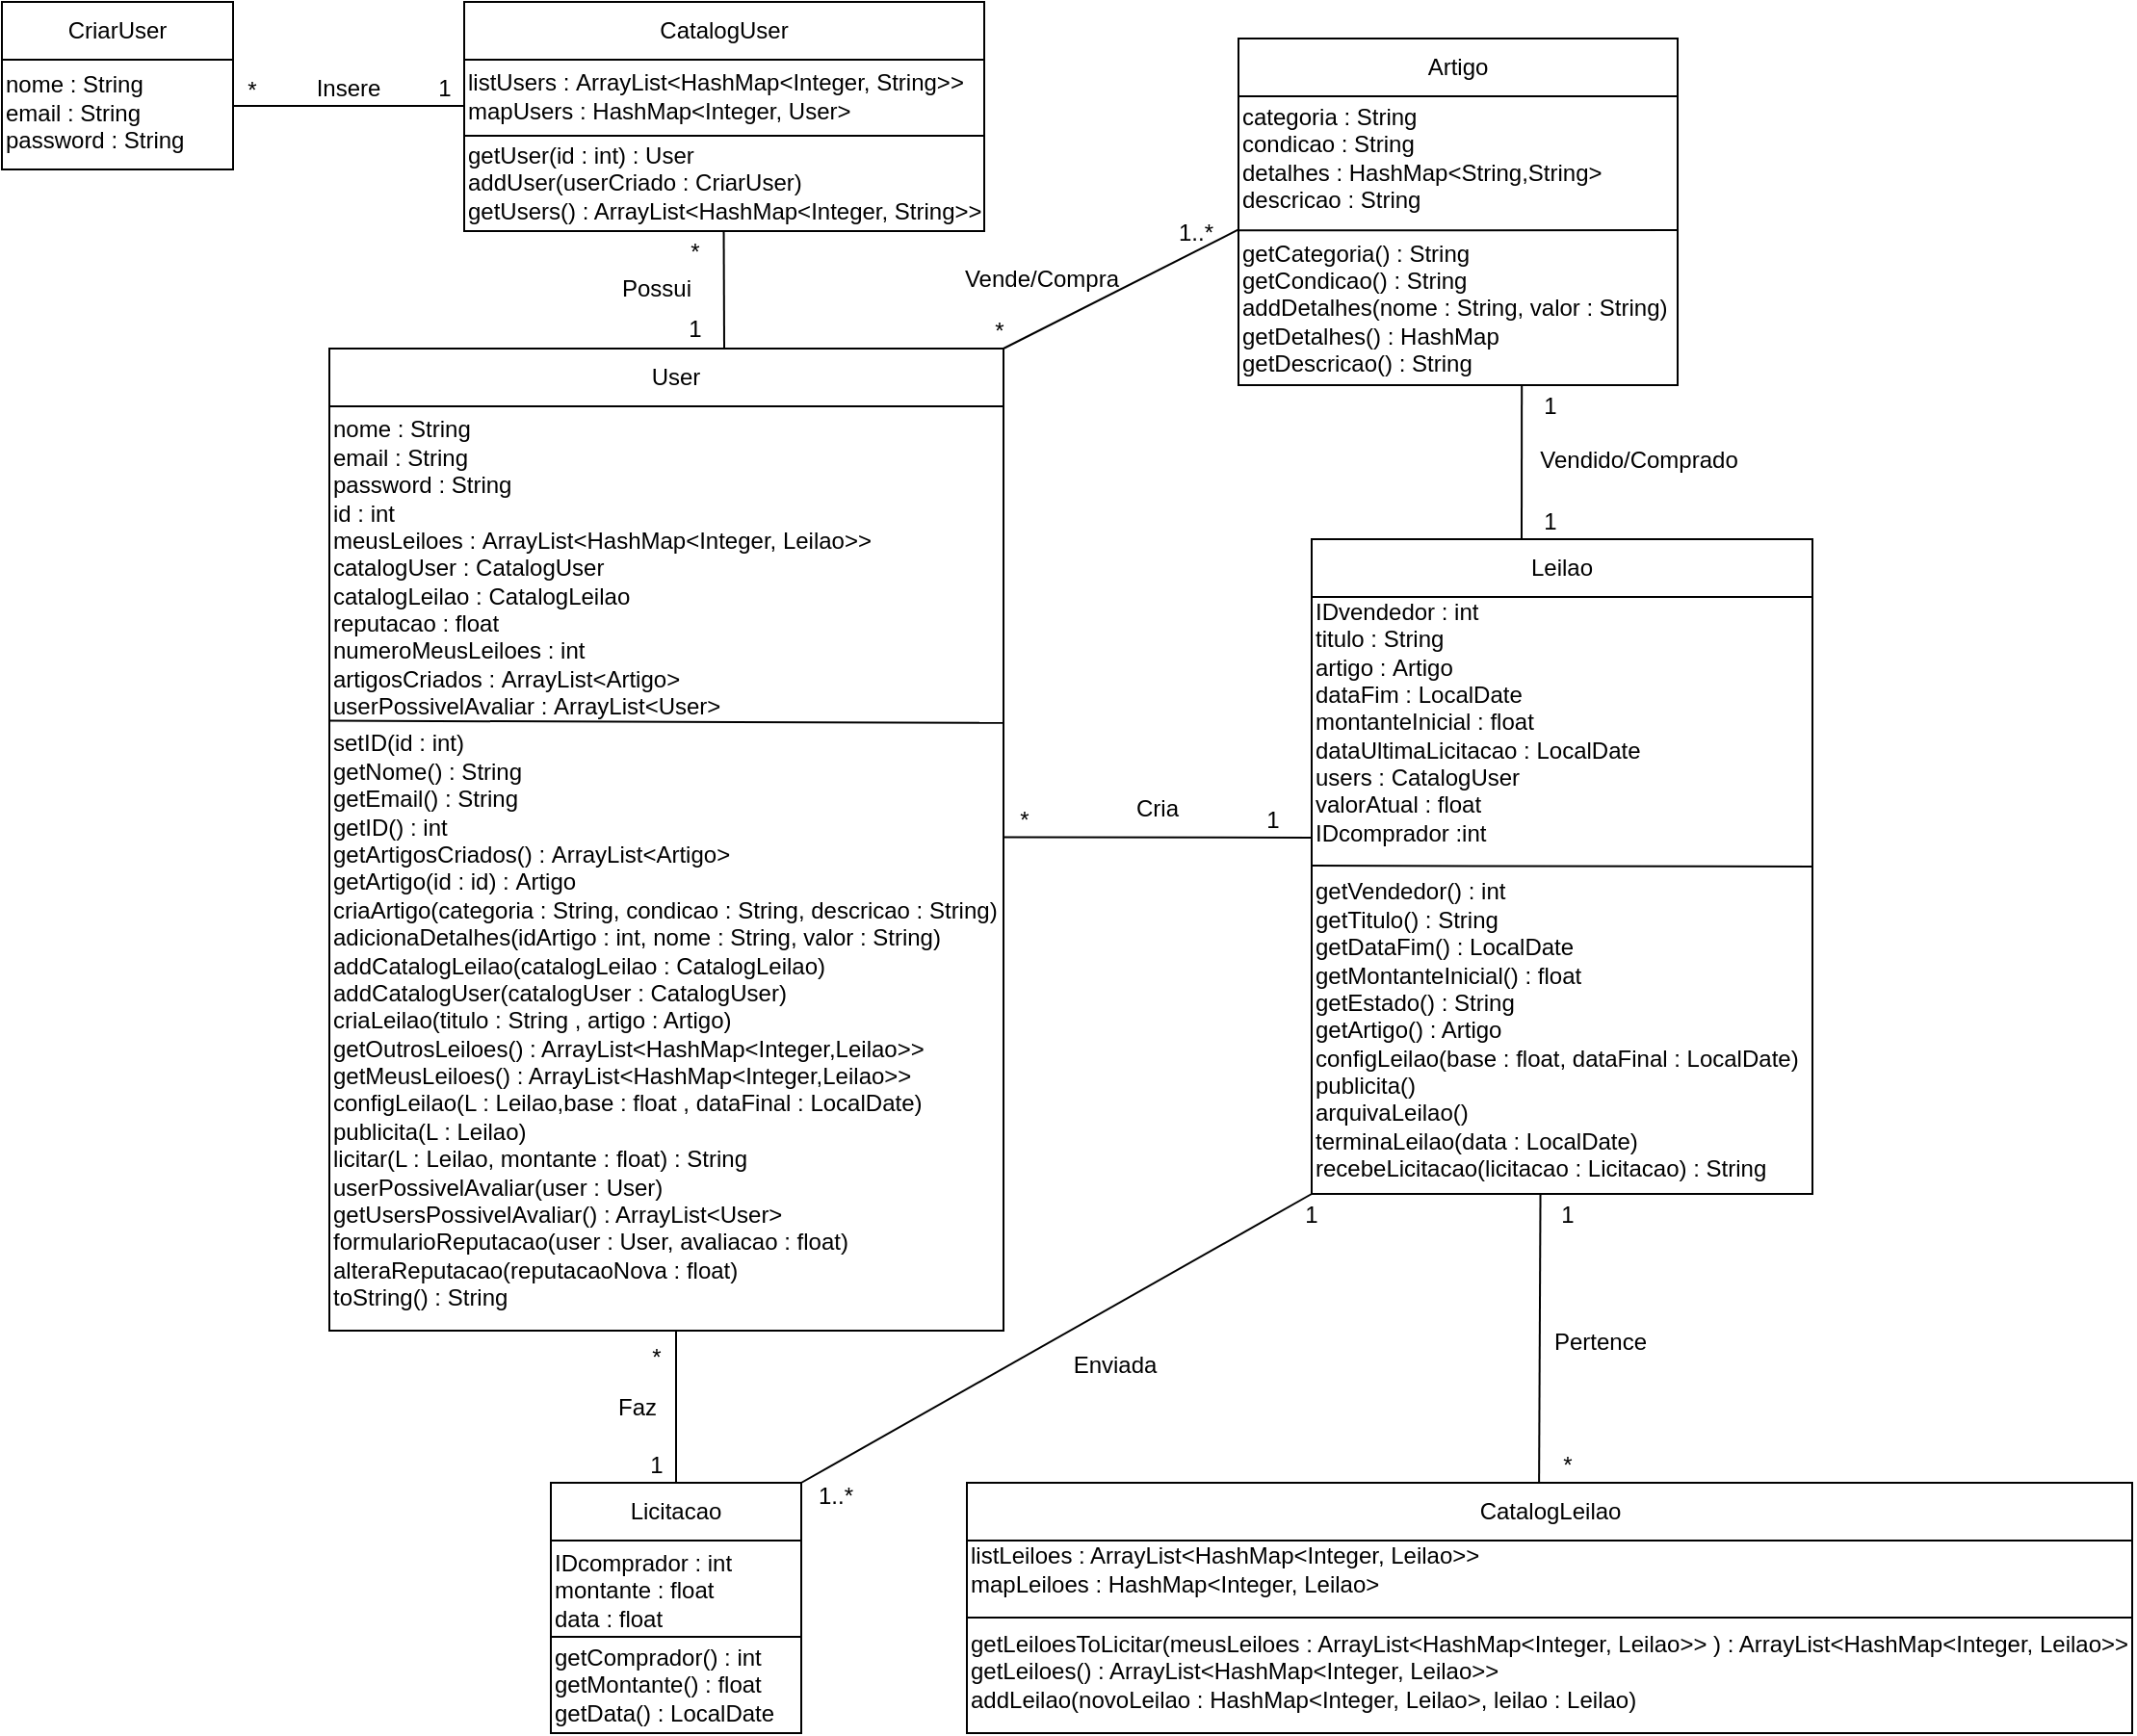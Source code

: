<mxfile version="18.2.0" type="device"><diagram id="e-A0tUyEVwJz4joNP_By" name="Page-1"><mxGraphModel dx="2010" dy="1374" grid="1" gridSize="10" guides="1" tooltips="1" connect="1" arrows="1" fold="1" page="1" pageScale="1" pageWidth="1169" pageHeight="1654" math="0" shadow="0"><root><mxCell id="0"/><mxCell id="1" parent="0"/><mxCell id="6WFAaa1GTSTHdw9W8hcI-1" value="" style="shape=internalStorage;whiteSpace=wrap;html=1;backgroundOutline=1;dx=0;dy=30;align=left;" vertex="1" parent="1"><mxGeometry x="673" y="396" width="228" height="180" as="geometry"/></mxCell><mxCell id="6WFAaa1GTSTHdw9W8hcI-2" value="" style="shape=internalStorage;whiteSpace=wrap;html=1;backgroundOutline=1;dx=0;dy=30;" vertex="1" parent="1"><mxGeometry x="532" y="1146" width="605" height="130" as="geometry"/></mxCell><mxCell id="6WFAaa1GTSTHdw9W8hcI-3" value="" style="shape=internalStorage;whiteSpace=wrap;html=1;backgroundOutline=1;dx=0;dy=30;" vertex="1" parent="1"><mxGeometry x="271" y="377" width="270" height="119" as="geometry"/></mxCell><mxCell id="6WFAaa1GTSTHdw9W8hcI-4" value="" style="shape=internalStorage;whiteSpace=wrap;html=1;backgroundOutline=1;dx=0;dy=30;" vertex="1" parent="1"><mxGeometry x="711" y="656" width="260" height="340" as="geometry"/></mxCell><mxCell id="6WFAaa1GTSTHdw9W8hcI-5" value="" style="shape=internalStorage;whiteSpace=wrap;html=1;backgroundOutline=1;dx=0;dy=30;" vertex="1" parent="1"><mxGeometry x="201" y="557" width="350" height="510" as="geometry"/></mxCell><mxCell id="6WFAaa1GTSTHdw9W8hcI-6" value="" style="shape=internalStorage;whiteSpace=wrap;html=1;backgroundOutline=1;dx=0;dy=30;" vertex="1" parent="1"><mxGeometry x="31" y="377" width="120" height="87" as="geometry"/></mxCell><mxCell id="6WFAaa1GTSTHdw9W8hcI-7" value="" style="shape=internalStorage;whiteSpace=wrap;html=1;backgroundOutline=1;dx=0;dy=30;" vertex="1" parent="1"><mxGeometry x="316" y="1146" width="130" height="130" as="geometry"/></mxCell><mxCell id="6WFAaa1GTSTHdw9W8hcI-8" value="Artigo" style="text;html=1;strokeColor=none;fillColor=none;align=center;verticalAlign=middle;whiteSpace=wrap;rounded=0;" vertex="1" parent="1"><mxGeometry x="757" y="396" width="60" height="30" as="geometry"/></mxCell><mxCell id="6WFAaa1GTSTHdw9W8hcI-10" value="CatalogUser" style="text;html=1;strokeColor=none;fillColor=none;align=center;verticalAlign=middle;whiteSpace=wrap;rounded=0;" vertex="1" parent="1"><mxGeometry x="376" y="377" width="60" height="30" as="geometry"/></mxCell><mxCell id="6WFAaa1GTSTHdw9W8hcI-11" value="Leilao" style="text;html=1;strokeColor=none;fillColor=none;align=center;verticalAlign=middle;whiteSpace=wrap;rounded=0;" vertex="1" parent="1"><mxGeometry x="811" y="656" width="60" height="30" as="geometry"/></mxCell><mxCell id="6WFAaa1GTSTHdw9W8hcI-12" value="User" style="text;html=1;strokeColor=none;fillColor=none;align=center;verticalAlign=middle;whiteSpace=wrap;rounded=0;" vertex="1" parent="1"><mxGeometry x="351" y="557" width="60" height="30" as="geometry"/></mxCell><mxCell id="6WFAaa1GTSTHdw9W8hcI-13" value="Licitacao" style="text;html=1;strokeColor=none;fillColor=none;align=center;verticalAlign=middle;whiteSpace=wrap;rounded=0;" vertex="1" parent="1"><mxGeometry x="351" y="1146" width="60" height="30" as="geometry"/></mxCell><mxCell id="6WFAaa1GTSTHdw9W8hcI-14" value="CriarUser" style="text;html=1;strokeColor=none;fillColor=none;align=center;verticalAlign=middle;whiteSpace=wrap;rounded=0;" vertex="1" parent="1"><mxGeometry x="61" y="377" width="60" height="30" as="geometry"/></mxCell><mxCell id="6WFAaa1GTSTHdw9W8hcI-15" value="&lt;br style=&quot;&quot;&gt;&lt;span style=&quot;&quot;&gt;categoria : String&lt;br&gt;&lt;/span&gt;&lt;span style=&quot;&quot;&gt;condicao : String&lt;br&gt;&lt;/span&gt;detalhes :&amp;nbsp;HashMap&amp;lt;String,String&amp;gt;&lt;br style=&quot;&quot;&gt;&lt;span style=&quot;&quot;&gt;descricao :&amp;nbsp;&lt;/span&gt;String" style="text;html=1;strokeColor=none;fillColor=none;align=left;verticalAlign=middle;whiteSpace=wrap;rounded=0;" vertex="1" parent="1"><mxGeometry x="673" y="436" width="198" height="30" as="geometry"/></mxCell><mxCell id="6WFAaa1GTSTHdw9W8hcI-16" value="nome :&amp;nbsp;String&lt;br&gt;email :&amp;nbsp;String&lt;br&gt;password :&amp;nbsp;String&lt;br&gt;id : int&lt;br&gt;meusLeiloes :&amp;nbsp;ArrayList&amp;lt;HashMap&amp;lt;Integer, Leilao&amp;gt;&amp;gt;&lt;br&gt;catalogUser :&amp;nbsp;CatalogUser&lt;br&gt;catalogLeilao :&amp;nbsp;CatalogLeilao&lt;br&gt;reputacao :&amp;nbsp;float&lt;br&gt;numeroMeusLeiloes :&amp;nbsp;int&lt;br&gt;artigosCriados :&amp;nbsp;ArrayList&amp;lt;Artigo&amp;gt;&lt;br&gt;userPossivelAvaliar :&amp;nbsp;ArrayList&amp;lt;User&amp;gt;" style="text;html=1;strokeColor=none;fillColor=none;align=left;verticalAlign=middle;whiteSpace=wrap;rounded=0;" vertex="1" parent="1"><mxGeometry x="201" y="670.5" width="285" height="1" as="geometry"/></mxCell><mxCell id="6WFAaa1GTSTHdw9W8hcI-17" value="&lt;br&gt;&lt;span style=&quot;color: rgb(0, 0, 0); font-family: Helvetica; font-size: 12px; font-style: normal; font-variant-ligatures: normal; font-variant-caps: normal; font-weight: 400; letter-spacing: normal; orphans: 2; text-indent: 0px; text-transform: none; widows: 2; word-spacing: 0px; -webkit-text-stroke-width: 0px; text-decoration-thickness: initial; text-decoration-style: initial; text-decoration-color: initial; float: none; display: inline !important;&quot;&gt;nome : String&lt;/span&gt;&lt;br style=&quot;color: rgb(0, 0, 0); font-family: Helvetica; font-size: 12px; font-style: normal; font-variant-ligatures: normal; font-variant-caps: normal; font-weight: 400; letter-spacing: normal; orphans: 2; text-indent: 0px; text-transform: none; widows: 2; word-spacing: 0px; -webkit-text-stroke-width: 0px; text-decoration-thickness: initial; text-decoration-style: initial; text-decoration-color: initial;&quot;&gt;&lt;span style=&quot;color: rgb(0, 0, 0); font-family: Helvetica; font-size: 12px; font-style: normal; font-variant-ligatures: normal; font-variant-caps: normal; font-weight: 400; letter-spacing: normal; orphans: 2; text-indent: 0px; text-transform: none; widows: 2; word-spacing: 0px; -webkit-text-stroke-width: 0px; text-decoration-thickness: initial; text-decoration-style: initial; text-decoration-color: initial; float: none; display: inline !important;&quot;&gt;email : String&lt;/span&gt;&lt;br style=&quot;color: rgb(0, 0, 0); font-family: Helvetica; font-size: 12px; font-style: normal; font-variant-ligatures: normal; font-variant-caps: normal; font-weight: 400; letter-spacing: normal; orphans: 2; text-indent: 0px; text-transform: none; widows: 2; word-spacing: 0px; -webkit-text-stroke-width: 0px; text-decoration-thickness: initial; text-decoration-style: initial; text-decoration-color: initial;&quot;&gt;&lt;span style=&quot;color: rgb(0, 0, 0); font-family: Helvetica; font-size: 12px; font-style: normal; font-variant-ligatures: normal; font-variant-caps: normal; font-weight: 400; letter-spacing: normal; orphans: 2; text-indent: 0px; text-transform: none; widows: 2; word-spacing: 0px; -webkit-text-stroke-width: 0px; text-decoration-thickness: initial; text-decoration-style: initial; text-decoration-color: initial; float: none; display: inline !important;&quot;&gt;password : String&lt;/span&gt;" style="text;html=1;strokeColor=none;fillColor=none;align=left;verticalAlign=middle;whiteSpace=wrap;rounded=0;" vertex="1" parent="1"><mxGeometry x="31" y="412" width="118" height="30" as="geometry"/></mxCell><mxCell id="6WFAaa1GTSTHdw9W8hcI-18" value="IDcomprador :&amp;nbsp;int&lt;br&gt;montante :&amp;nbsp;float&lt;br&gt;data :&amp;nbsp;float" style="text;html=1;strokeColor=none;fillColor=none;align=left;verticalAlign=middle;whiteSpace=wrap;rounded=0;" vertex="1" parent="1"><mxGeometry x="316" y="1197" width="118" height="9" as="geometry"/></mxCell><mxCell id="6WFAaa1GTSTHdw9W8hcI-19" value="IDvendedor :&amp;nbsp;int&lt;br&gt;titulo :&amp;nbsp;String&lt;br&gt;artigo :&amp;nbsp;Artigo&lt;br&gt;dataFim :&amp;nbsp;LocalDate&lt;br&gt;montanteInicial :&amp;nbsp;float&lt;br&gt;dataUltimaLicitacao :&amp;nbsp;LocalDate&lt;br&gt;users :&amp;nbsp;CatalogUser&lt;br&gt;valorAtual :&amp;nbsp;float&lt;br&gt;IDcomprador :int" style="text;html=1;strokeColor=none;fillColor=none;align=left;verticalAlign=middle;whiteSpace=wrap;rounded=0;" vertex="1" parent="1"><mxGeometry x="711" y="736" width="289" height="30" as="geometry"/></mxCell><mxCell id="6WFAaa1GTSTHdw9W8hcI-20" value="" style="endArrow=none;html=1;rounded=0;" edge="1" parent="1"><mxGeometry width="50" height="50" relative="1" as="geometry"><mxPoint x="151" y="431" as="sourcePoint"/><mxPoint x="271" y="431" as="targetPoint"/></mxGeometry></mxCell><mxCell id="6WFAaa1GTSTHdw9W8hcI-21" value="Insere" style="text;html=1;strokeColor=none;fillColor=none;align=center;verticalAlign=middle;whiteSpace=wrap;rounded=0;" vertex="1" parent="1"><mxGeometry x="181" y="407" width="60" height="30" as="geometry"/></mxCell><mxCell id="6WFAaa1GTSTHdw9W8hcI-22" value="&lt;font style=&quot;font-size: 12px;&quot;&gt;*&lt;/font&gt;" style="text;html=1;strokeColor=none;fillColor=none;align=center;verticalAlign=middle;whiteSpace=wrap;rounded=0;fontSize=13;" vertex="1" parent="1"><mxGeometry x="131" y="407" width="60" height="30" as="geometry"/></mxCell><mxCell id="6WFAaa1GTSTHdw9W8hcI-23" value="" style="endArrow=none;html=1;rounded=0;entryX=0.5;entryY=0;entryDx=0;entryDy=0;" edge="1" parent="1" target="6WFAaa1GTSTHdw9W8hcI-13"><mxGeometry width="50" height="50" relative="1" as="geometry"><mxPoint x="381" y="1067" as="sourcePoint"/><mxPoint x="405.5" y="1116" as="targetPoint"/></mxGeometry></mxCell><mxCell id="6WFAaa1GTSTHdw9W8hcI-24" value="" style="endArrow=none;html=1;rounded=0;" edge="1" parent="1"><mxGeometry width="50" height="50" relative="1" as="geometry"><mxPoint x="551" y="810.71" as="sourcePoint"/><mxPoint x="711" y="811" as="targetPoint"/></mxGeometry></mxCell><mxCell id="6WFAaa1GTSTHdw9W8hcI-25" value="" style="endArrow=none;html=1;rounded=0;exitX=0.5;exitY=1;exitDx=0;exitDy=0;" edge="1" parent="1"><mxGeometry width="50" height="50" relative="1" as="geometry"><mxPoint x="405.76" y="496" as="sourcePoint"/><mxPoint x="406" y="557" as="targetPoint"/></mxGeometry></mxCell><mxCell id="6WFAaa1GTSTHdw9W8hcI-26" value="" style="endArrow=none;html=1;rounded=0;entryX=0.491;entryY=0.003;entryDx=0;entryDy=0;entryPerimeter=0;" edge="1" parent="1" target="6WFAaa1GTSTHdw9W8hcI-2"><mxGeometry width="50" height="50" relative="1" as="geometry"><mxPoint x="829.77" y="996" as="sourcePoint"/><mxPoint x="828.98" y="1217.54" as="targetPoint"/></mxGeometry></mxCell><mxCell id="6WFAaa1GTSTHdw9W8hcI-27" value="" style="endArrow=none;html=1;rounded=0;exitX=0.5;exitY=1;exitDx=0;exitDy=0;" edge="1" parent="1"><mxGeometry width="50" height="50" relative="1" as="geometry"><mxPoint x="820.09" y="576" as="sourcePoint"/><mxPoint x="820" y="656" as="targetPoint"/></mxGeometry></mxCell><mxCell id="6WFAaa1GTSTHdw9W8hcI-28" value="" style="endArrow=none;html=1;rounded=0;exitX=1;exitY=0;exitDx=0;exitDy=0;entryX=0;entryY=1;entryDx=0;entryDy=0;" edge="1" parent="1" source="6WFAaa1GTSTHdw9W8hcI-7" target="6WFAaa1GTSTHdw9W8hcI-4"><mxGeometry width="50" height="50" relative="1" as="geometry"><mxPoint x="471" y="1153" as="sourcePoint"/><mxPoint x="681" y="1026" as="targetPoint"/></mxGeometry></mxCell><mxCell id="6WFAaa1GTSTHdw9W8hcI-29" value="" style="endArrow=none;html=1;rounded=0;entryX=-0.001;entryY=0.552;entryDx=0;entryDy=0;entryPerimeter=0;exitX=1;exitY=0;exitDx=0;exitDy=0;" edge="1" parent="1" source="6WFAaa1GTSTHdw9W8hcI-5" target="6WFAaa1GTSTHdw9W8hcI-1"><mxGeometry width="50" height="50" relative="1" as="geometry"><mxPoint x="551" y="577" as="sourcePoint"/><mxPoint x="661" y="536" as="targetPoint"/></mxGeometry></mxCell><mxCell id="6WFAaa1GTSTHdw9W8hcI-30" value="listLeiloes : ArrayList&amp;lt;HashMap&amp;lt;Integer, Leilao&amp;gt;&amp;gt;&lt;br&gt;mapLeiloes :&amp;nbsp;HashMap&amp;lt;Integer, Leilao&amp;gt;" style="text;html=1;strokeColor=none;fillColor=none;align=left;verticalAlign=middle;whiteSpace=wrap;rounded=0;" vertex="1" parent="1"><mxGeometry x="532" y="1176" width="294" height="30" as="geometry"/></mxCell><mxCell id="6WFAaa1GTSTHdw9W8hcI-31" value="listUsers :&amp;nbsp;ArrayList&amp;lt;HashMap&amp;lt;Integer, String&amp;gt;&amp;gt;&lt;br&gt;mapUsers :&amp;nbsp;HashMap&amp;lt;Integer, User&amp;gt;" style="text;html=1;strokeColor=none;fillColor=none;align=left;verticalAlign=middle;whiteSpace=wrap;rounded=0;" vertex="1" parent="1"><mxGeometry x="271" y="410" width="276" height="32" as="geometry"/></mxCell><mxCell id="6WFAaa1GTSTHdw9W8hcI-39" value="Vende/Compra" style="text;html=1;strokeColor=none;fillColor=none;align=center;verticalAlign=middle;whiteSpace=wrap;rounded=0;" vertex="1" parent="1"><mxGeometry x="541" y="506" width="60" height="30" as="geometry"/></mxCell><mxCell id="6WFAaa1GTSTHdw9W8hcI-40" value="Vendido/Comprado" style="text;html=1;strokeColor=none;fillColor=none;align=center;verticalAlign=middle;whiteSpace=wrap;rounded=0;" vertex="1" parent="1"><mxGeometry x="851" y="606" width="60" height="18" as="geometry"/></mxCell><mxCell id="6WFAaa1GTSTHdw9W8hcI-41" value="Faz" style="text;html=1;strokeColor=none;fillColor=none;align=center;verticalAlign=middle;whiteSpace=wrap;rounded=0;" vertex="1" parent="1"><mxGeometry x="331" y="1097" width="60" height="20" as="geometry"/></mxCell><mxCell id="6WFAaa1GTSTHdw9W8hcI-42" value="&lt;font style=&quot;font-size: 12px;&quot;&gt;1&lt;/font&gt;" style="text;html=1;strokeColor=none;fillColor=none;align=center;verticalAlign=middle;whiteSpace=wrap;rounded=0;fontSize=13;" vertex="1" parent="1"><mxGeometry x="804.5" y="576" width="60" height="20" as="geometry"/></mxCell><mxCell id="6WFAaa1GTSTHdw9W8hcI-44" value="Cria" style="text;html=1;strokeColor=none;fillColor=none;align=center;verticalAlign=middle;whiteSpace=wrap;rounded=0;" vertex="1" parent="1"><mxGeometry x="601" y="781" width="60" height="30" as="geometry"/></mxCell><mxCell id="6WFAaa1GTSTHdw9W8hcI-47" value="Enviada" style="text;html=1;strokeColor=none;fillColor=none;align=center;verticalAlign=middle;whiteSpace=wrap;rounded=0;" vertex="1" parent="1"><mxGeometry x="579" y="1074.5" width="60" height="20" as="geometry"/></mxCell><mxCell id="6WFAaa1GTSTHdw9W8hcI-48" value="&lt;font style=&quot;font-size: 12px;&quot;&gt;*&lt;/font&gt;" style="text;html=1;strokeColor=none;fillColor=none;align=center;verticalAlign=middle;whiteSpace=wrap;rounded=0;fontSize=13;" vertex="1" parent="1"><mxGeometry x="361" y="496" width="60" height="20" as="geometry"/></mxCell><mxCell id="6WFAaa1GTSTHdw9W8hcI-50" value="Possui" style="text;html=1;strokeColor=none;fillColor=none;align=center;verticalAlign=middle;whiteSpace=wrap;rounded=0;" vertex="1" parent="1"><mxGeometry x="341" y="516" width="60" height="19" as="geometry"/></mxCell><mxCell id="6WFAaa1GTSTHdw9W8hcI-51" value="Pertence" style="text;html=1;strokeColor=none;fillColor=none;align=center;verticalAlign=middle;whiteSpace=wrap;rounded=0;" vertex="1" parent="1"><mxGeometry x="831" y="1058" width="60" height="30" as="geometry"/></mxCell><mxCell id="6WFAaa1GTSTHdw9W8hcI-59" value="&lt;div&gt;getUser(id : int) : User&lt;/div&gt;&lt;div&gt;addUser(userCriado : CriarUser)&lt;/div&gt;&lt;div&gt;getUsers() : ArrayList&amp;lt;HashMap&amp;lt;Integer, String&amp;gt;&amp;gt;&lt;/div&gt;" style="text;html=1;strokeColor=none;fillColor=none;align=left;verticalAlign=middle;whiteSpace=wrap;rounded=0;" vertex="1" parent="1"><mxGeometry x="271" y="456" width="270" height="30" as="geometry"/></mxCell><mxCell id="6WFAaa1GTSTHdw9W8hcI-61" value="" style="endArrow=none;html=1;rounded=0;exitX=0;exitY=0.5;exitDx=0;exitDy=0;entryX=1;entryY=0.5;entryDx=0;entryDy=0;" edge="1" parent="1"><mxGeometry width="50" height="50" relative="1" as="geometry"><mxPoint x="271" y="446.5" as="sourcePoint"/><mxPoint x="541" y="446.5" as="targetPoint"/></mxGeometry></mxCell><mxCell id="6WFAaa1GTSTHdw9W8hcI-62" value="&lt;font style=&quot;font-size: 12px;&quot;&gt;1&lt;/font&gt;" style="text;html=1;strokeColor=none;fillColor=none;align=center;verticalAlign=middle;whiteSpace=wrap;rounded=0;fontSize=13;" vertex="1" parent="1"><mxGeometry x="361" y="536" width="60" height="20" as="geometry"/></mxCell><mxCell id="6WFAaa1GTSTHdw9W8hcI-64" value="&lt;font style=&quot;font-size: 12px;&quot;&gt;*&lt;/font&gt;" style="text;html=1;strokeColor=none;fillColor=none;align=center;verticalAlign=middle;whiteSpace=wrap;rounded=0;fontSize=13;" vertex="1" parent="1"><mxGeometry x="532" y="791" width="60" height="20" as="geometry"/></mxCell><mxCell id="6WFAaa1GTSTHdw9W8hcI-65" value="&lt;font style=&quot;font-size: 12px;&quot;&gt;*&lt;/font&gt;" style="text;html=1;strokeColor=none;fillColor=none;align=center;verticalAlign=middle;whiteSpace=wrap;rounded=0;fontSize=13;" vertex="1" parent="1"><mxGeometry x="341" y="1074.5" width="60" height="11" as="geometry"/></mxCell><mxCell id="6WFAaa1GTSTHdw9W8hcI-71" value="&lt;font style=&quot;font-size: 12px;&quot;&gt;1&lt;/font&gt;" style="text;html=1;strokeColor=none;fillColor=none;align=center;verticalAlign=middle;whiteSpace=wrap;rounded=0;fontSize=13;" vertex="1" parent="1"><mxGeometry x="814" y="998.5" width="60" height="15" as="geometry"/></mxCell><mxCell id="6WFAaa1GTSTHdw9W8hcI-72" value="&lt;font style=&quot;font-size: 12px;&quot;&gt;*&lt;/font&gt;" style="text;html=1;strokeColor=none;fillColor=none;align=center;verticalAlign=middle;whiteSpace=wrap;rounded=0;fontSize=13;" vertex="1" parent="1"><mxGeometry x="814" y="1128.5" width="60" height="15" as="geometry"/></mxCell><mxCell id="6WFAaa1GTSTHdw9W8hcI-73" value="" style="endArrow=none;html=1;rounded=0;exitX=-0.001;exitY=0.379;exitDx=0;exitDy=0;exitPerimeter=0;" edge="1" parent="1" source="6WFAaa1GTSTHdw9W8hcI-5"><mxGeometry width="50" height="50" relative="1" as="geometry"><mxPoint x="231" y="751" as="sourcePoint"/><mxPoint x="551" y="751.43" as="targetPoint"/></mxGeometry></mxCell><mxCell id="6WFAaa1GTSTHdw9W8hcI-78" value="getCategoria() : String&lt;br&gt;getCondicao() : String&lt;br&gt;addDetalhes(nome : String, valor : String)&lt;br&gt;getDetalhes() : HashMap&lt;br&gt;getDescricao() : String" style="text;html=1;strokeColor=none;fillColor=none;align=left;verticalAlign=middle;whiteSpace=wrap;rounded=0;" vertex="1" parent="1"><mxGeometry x="673" y="521" width="260" height="30" as="geometry"/></mxCell><mxCell id="6WFAaa1GTSTHdw9W8hcI-79" value="&lt;font style=&quot;font-size: 12px;&quot;&gt;1..*&lt;/font&gt;" style="text;html=1;strokeColor=none;fillColor=none;align=center;verticalAlign=middle;whiteSpace=wrap;rounded=0;fontSize=13;" vertex="1" parent="1"><mxGeometry x="621" y="486" width="60" height="20" as="geometry"/></mxCell><mxCell id="6WFAaa1GTSTHdw9W8hcI-80" value="" style="endArrow=none;html=1;rounded=0;exitX=0;exitY=0.5;exitDx=0;exitDy=0;entryX=0.999;entryY=0.553;entryDx=0;entryDy=0;entryPerimeter=0;" edge="1" parent="1" target="6WFAaa1GTSTHdw9W8hcI-1"><mxGeometry width="50" height="50" relative="1" as="geometry"><mxPoint x="673" y="495.66" as="sourcePoint"/><mxPoint x="943" y="495.66" as="targetPoint"/></mxGeometry></mxCell><mxCell id="6WFAaa1GTSTHdw9W8hcI-82" value="&lt;font style=&quot;font-size: 12px;&quot;&gt;1&lt;/font&gt;" style="text;html=1;strokeColor=none;fillColor=none;align=center;verticalAlign=middle;whiteSpace=wrap;rounded=0;fontSize=13;" vertex="1" parent="1"><mxGeometry x="341" y="1126" width="60" height="20" as="geometry"/></mxCell><mxCell id="6WFAaa1GTSTHdw9W8hcI-83" value="&lt;font style=&quot;font-size: 12px;&quot;&gt;1..*&lt;/font&gt;" style="text;html=1;strokeColor=none;fillColor=none;align=center;verticalAlign=middle;whiteSpace=wrap;rounded=0;fontSize=13;" vertex="1" parent="1"><mxGeometry x="434" y="1137" width="60" height="30" as="geometry"/></mxCell><mxCell id="6WFAaa1GTSTHdw9W8hcI-84" value="&lt;div&gt;getComprador() : int&lt;/div&gt;&lt;div&gt;getMontante() : float&lt;/div&gt;&lt;div&gt;getData() : LocalDate&lt;/div&gt;" style="text;html=1;strokeColor=none;fillColor=none;align=left;verticalAlign=middle;whiteSpace=wrap;rounded=0;" vertex="1" parent="1"><mxGeometry x="316" y="1236" width="118" height="30" as="geometry"/></mxCell><mxCell id="6WFAaa1GTSTHdw9W8hcI-85" value="" style="endArrow=none;html=1;rounded=0;" edge="1" parent="1"><mxGeometry width="50" height="50" relative="1" as="geometry"><mxPoint x="316" y="1226" as="sourcePoint"/><mxPoint x="446" y="1226" as="targetPoint"/></mxGeometry></mxCell><mxCell id="6WFAaa1GTSTHdw9W8hcI-88" value="&lt;font style=&quot;font-size: 12px;&quot;&gt;1&lt;/font&gt;" style="text;html=1;strokeColor=none;fillColor=none;align=center;verticalAlign=middle;whiteSpace=wrap;rounded=0;fontSize=13;" vertex="1" parent="1"><mxGeometry x="804.5" y="636" width="60" height="20" as="geometry"/></mxCell><mxCell id="6WFAaa1GTSTHdw9W8hcI-90" value="&lt;div&gt;getVendedor() : int&lt;/div&gt;&lt;div&gt;getTitulo() : String&lt;/div&gt;&lt;div&gt;getDataFim() : LocalDate&lt;/div&gt;&lt;div&gt;getMontanteInicial() : float&lt;/div&gt;&lt;div&gt;getEstado() : String&lt;/div&gt;&lt;div&gt;getArtigo() : Artigo&lt;/div&gt;&lt;div&gt;configLeilao(base : float, dataFinal : LocalDate)&lt;/div&gt;&lt;div&gt;publicita()&lt;/div&gt;&lt;div&gt;arquivaLeilao()&lt;/div&gt;&lt;div&gt;terminaLeilao(data : LocalDate)&lt;/div&gt;&lt;div&gt;recebeLicitacao(licitacao : Licitacao) : String&lt;/div&gt;" style="text;html=1;strokeColor=none;fillColor=none;align=left;verticalAlign=middle;whiteSpace=wrap;rounded=0;" vertex="1" parent="1"><mxGeometry x="711" y="896" width="289" height="30" as="geometry"/></mxCell><mxCell id="6WFAaa1GTSTHdw9W8hcI-92" value="" style="endArrow=none;html=1;rounded=0;exitX=0;exitY=0.5;exitDx=0;exitDy=0;" edge="1" parent="1"><mxGeometry width="50" height="50" relative="1" as="geometry"><mxPoint x="711" y="825.56" as="sourcePoint"/><mxPoint x="971" y="826" as="targetPoint"/></mxGeometry></mxCell><mxCell id="6WFAaa1GTSTHdw9W8hcI-94" value="&lt;div&gt;getLeiloesToLicitar(meusLeiloes : ArrayList&amp;lt;HashMap&amp;lt;Integer, Leilao&amp;gt;&amp;gt; ) : ArrayList&amp;lt;HashMap&amp;lt;Integer, Leilao&amp;gt;&amp;gt;&lt;/div&gt;&lt;div&gt;getLeiloes() : ArrayList&amp;lt;HashMap&amp;lt;Integer, Leilao&amp;gt;&amp;gt;&lt;/div&gt;&lt;div&gt;addLeilao(novoLeilao : HashMap&amp;lt;Integer, Leilao&amp;gt;, leilao : Leilao)&lt;/div&gt;" style="text;whiteSpace=wrap;html=1;" vertex="1" parent="1"><mxGeometry x="532" y="1216" width="605" height="60" as="geometry"/></mxCell><mxCell id="6WFAaa1GTSTHdw9W8hcI-97" value="&lt;font style=&quot;font-size: 12px;&quot;&gt;1&lt;/font&gt;" style="text;html=1;strokeColor=none;fillColor=none;align=center;verticalAlign=middle;whiteSpace=wrap;rounded=0;fontSize=13;" vertex="1" parent="1"><mxGeometry x="661" y="791" width="60" height="19" as="geometry"/></mxCell><mxCell id="6WFAaa1GTSTHdw9W8hcI-98" value="&lt;font style=&quot;font-size: 12px;&quot;&gt;1&lt;/font&gt;" style="text;html=1;strokeColor=none;fillColor=none;align=center;verticalAlign=middle;whiteSpace=wrap;rounded=0;fontSize=13;" vertex="1" parent="1"><mxGeometry x="681" y="991" width="60" height="30" as="geometry"/></mxCell><mxCell id="6WFAaa1GTSTHdw9W8hcI-99" value="" style="endArrow=none;html=1;rounded=0;exitX=0;exitY=0;exitDx=0;exitDy=0;entryX=1;entryY=0;entryDx=0;entryDy=0;" edge="1" parent="1" source="6WFAaa1GTSTHdw9W8hcI-94" target="6WFAaa1GTSTHdw9W8hcI-94"><mxGeometry width="50" height="50" relative="1" as="geometry"><mxPoint x="767" y="1206" as="sourcePoint"/><mxPoint x="817" y="1156" as="targetPoint"/></mxGeometry></mxCell><mxCell id="6WFAaa1GTSTHdw9W8hcI-101" value="&lt;font style=&quot;font-size: 12px;&quot;&gt;1&lt;/font&gt;" style="text;html=1;strokeColor=none;fillColor=none;align=center;verticalAlign=middle;whiteSpace=wrap;rounded=0;fontSize=13;" vertex="1" parent="1"><mxGeometry x="231" y="405.5" width="60" height="30" as="geometry"/></mxCell><mxCell id="6WFAaa1GTSTHdw9W8hcI-102" value="&lt;font style=&quot;font-size: 12px;&quot;&gt;*&lt;/font&gt;" style="text;html=1;strokeColor=none;fillColor=none;align=center;verticalAlign=middle;whiteSpace=wrap;rounded=0;fontSize=13;" vertex="1" parent="1"><mxGeometry x="519" y="537" width="60" height="20" as="geometry"/></mxCell><mxCell id="6WFAaa1GTSTHdw9W8hcI-107" value="CatalogLeilao" style="text;html=1;strokeColor=none;fillColor=none;align=center;verticalAlign=middle;whiteSpace=wrap;rounded=0;" vertex="1" parent="1"><mxGeometry x="804.5" y="1146" width="60" height="30" as="geometry"/></mxCell><mxCell id="6WFAaa1GTSTHdw9W8hcI-108" value="&lt;div&gt;setID(id : int)&lt;/div&gt;&lt;div&gt;getNome() : String&lt;/div&gt;&lt;div&gt;getEmail() : String&lt;/div&gt;&lt;div&gt;getID() : int&amp;nbsp;&lt;/div&gt;&lt;div&gt;getArtigosCriados() :&amp;nbsp;ArrayList&amp;lt;Artigo&amp;gt;&lt;br&gt;&lt;/div&gt;&lt;div&gt;getArtigo(id : id) :&amp;nbsp;Artigo&lt;br&gt;&lt;/div&gt;&lt;div&gt;criaArtigo(categoria : String, condicao : String, descricao : String)&lt;/div&gt;&lt;div&gt;adicionaDetalhes(idArtigo : int, nome : String, valor : String)&lt;br&gt;&lt;/div&gt;&lt;div&gt;addCatalogLeilao(catalogLeilao : CatalogLeilao)&lt;/div&gt;&lt;div&gt;addCatalogUser(catalogUser : CatalogUser)&lt;/div&gt;&lt;div&gt;criaLeilao(titulo : String , artigo : Artigo)&lt;/div&gt;&lt;div&gt;getOutrosLeiloes() : ArrayList&amp;lt;HashMap&amp;lt;Integer,Leilao&amp;gt;&amp;gt;&lt;/div&gt;&lt;div&gt;getMeusLeiloes() : ArrayList&amp;lt;HashMap&amp;lt;Integer,Leilao&amp;gt;&amp;gt;&lt;/div&gt;&lt;div&gt;configLeilao(L : Leilao,base : float , dataFinal : LocalDate)&lt;/div&gt;&lt;div&gt;publicita(L : Leilao)&lt;/div&gt;&lt;div&gt;licitar(L : Leilao, montante : float) : String&lt;/div&gt;&lt;div&gt;userPossivelAvaliar(user : User)&lt;/div&gt;&lt;div&gt;getUsersPossivelAvaliar() : ArrayList&amp;lt;User&amp;gt;&lt;/div&gt;&lt;div&gt;formularioReputacao(user : User, avaliacao : float)&lt;/div&gt;&lt;div&gt;alteraReputacao(reputacaoNova : float)&lt;/div&gt;&lt;div&gt;toString() : String&lt;/div&gt;" style="text;html=1;strokeColor=none;fillColor=none;align=left;verticalAlign=middle;whiteSpace=wrap;rounded=0;" vertex="1" parent="1"><mxGeometry x="201" y="896" width="447.5" height="20" as="geometry"/></mxCell></root></mxGraphModel></diagram></mxfile>